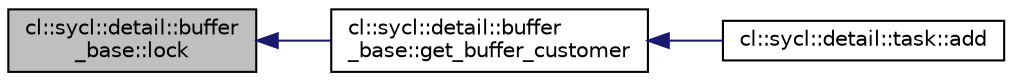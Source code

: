 digraph "cl::sycl::detail::buffer_base::lock"
{
 // INTERACTIVE_SVG=YES
  bgcolor="transparent";
  edge [fontname="Helvetica",fontsize="10",labelfontname="Helvetica",labelfontsize="10"];
  node [fontname="Helvetica",fontsize="10",shape=record];
  rankdir="LR";
  Node1 [label="cl::sycl::detail::buffer\l_base::lock",height=0.2,width=0.4,color="black", fillcolor="grey75", style="filled", fontcolor="black"];
  Node1 -> Node2 [dir="back",color="midnightblue",fontsize="10",style="solid",fontname="Helvetica"];
  Node2 [label="cl::sycl::detail::buffer\l_base::get_buffer_customer",height=0.2,width=0.4,color="black",URL="$structcl_1_1sycl_1_1detail_1_1buffer__base.html#a5417dca96f440de5dd780879c1904ea5",tooltip="Get the buffer customer associated to the latest version of the buffer. "];
  Node2 -> Node3 [dir="back",color="midnightblue",fontsize="10",style="solid",fontname="Helvetica"];
  Node3 [label="cl::sycl::detail::task::add",height=0.2,width=0.4,color="black",URL="$structcl_1_1sycl_1_1detail_1_1task.html#abbd92ffa3fc1b20fb87db52e47d270bc",tooltip="Register an accessor to this task. "];
}
